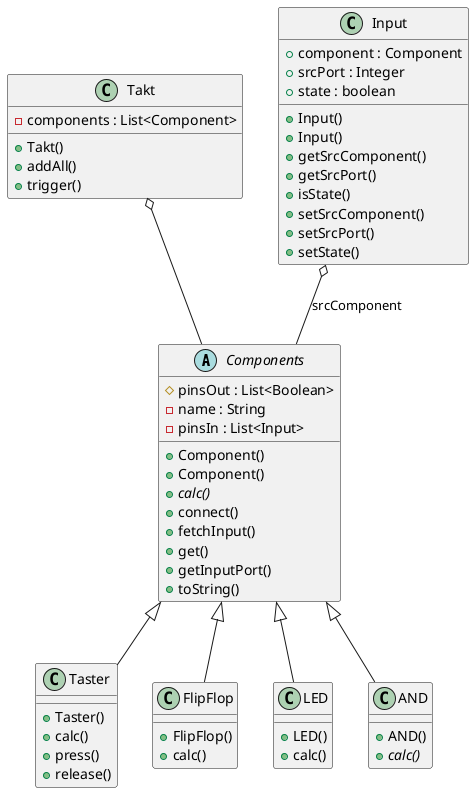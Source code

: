 @startuml

abstract class Components {
        # pinsOut : List<Boolean>
        - name : String
        - pinsIn : List<Input>
        + Component()
        + Component()
        {abstract} + calc()
        + connect()
        + fetchInput()
        + get()
        + getInputPort()
        + toString()
    }

class Takt {
  - components : List<Component>
  + Takt()
  + addAll()
  + trigger()
}

class Taster {
    + Taster()
    + calc()
    + press()
    + release()
}

class FlipFlop {
    + FlipFlop()
    + calc()
}


class LED {
  + LED()
  + calc()
}

 class Input {
        + component : Component
        + srcPort : Integer
        + state : boolean
        + Input()
        + Input()
        + getSrcComponent()
        + getSrcPort()
        + isState()
        + setSrcComponent()
        + setSrcPort()
        + setState()
    }

class AND{
 + AND()
 + {abstract} calc()
}

Components <|-- FlipFlop
Components <|-- AND
Components <|-- LED
Components <|-- Taster
Input o-- Components : srcComponent
Takt o-- Components

@enduml